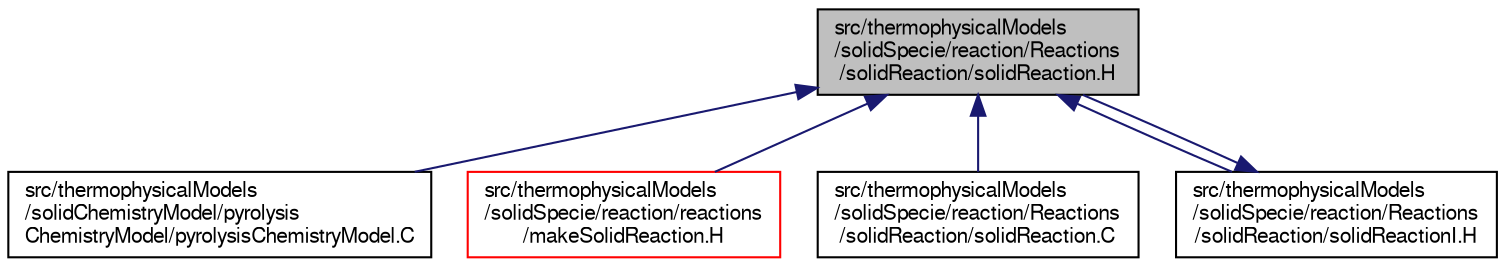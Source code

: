 digraph "src/thermophysicalModels/solidSpecie/reaction/Reactions/solidReaction/solidReaction.H"
{
  bgcolor="transparent";
  edge [fontname="FreeSans",fontsize="10",labelfontname="FreeSans",labelfontsize="10"];
  node [fontname="FreeSans",fontsize="10",shape=record];
  Node93 [label="src/thermophysicalModels\l/solidSpecie/reaction/Reactions\l/solidReaction/solidReaction.H",height=0.2,width=0.4,color="black", fillcolor="grey75", style="filled", fontcolor="black"];
  Node93 -> Node94 [dir="back",color="midnightblue",fontsize="10",style="solid",fontname="FreeSans"];
  Node94 [label="src/thermophysicalModels\l/solidChemistryModel/pyrolysis\lChemistryModel/pyrolysisChemistryModel.C",height=0.2,width=0.4,color="black",URL="$a16274.html"];
  Node93 -> Node95 [dir="back",color="midnightblue",fontsize="10",style="solid",fontname="FreeSans"];
  Node95 [label="src/thermophysicalModels\l/solidSpecie/reaction/reactions\l/makeSolidReaction.H",height=0.2,width=0.4,color="red",URL="$a16307.html",tooltip="Macros for instantiating reactions for solid. "];
  Node93 -> Node97 [dir="back",color="midnightblue",fontsize="10",style="solid",fontname="FreeSans"];
  Node97 [label="src/thermophysicalModels\l/solidSpecie/reaction/Reactions\l/solidReaction/solidReaction.C",height=0.2,width=0.4,color="black",URL="$a16313.html"];
  Node93 -> Node98 [dir="back",color="midnightblue",fontsize="10",style="solid",fontname="FreeSans"];
  Node98 [label="src/thermophysicalModels\l/solidSpecie/reaction/Reactions\l/solidReaction/solidReactionI.H",height=0.2,width=0.4,color="black",URL="$a16319.html"];
  Node98 -> Node93 [dir="back",color="midnightblue",fontsize="10",style="solid",fontname="FreeSans"];
}
